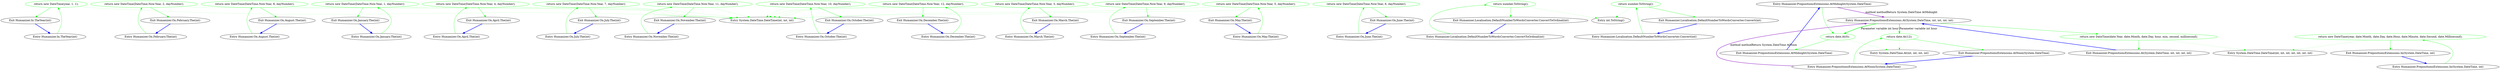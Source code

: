 digraph  {
d1 [label="return new DateTime(year, 1, 1);", span="12-12", cluster="Humanizer.In.TheYear(int)", color=green, community=0];
d0 [label="Entry Humanizer.In.TheYear(int)", span="10-10", cluster="Humanizer.In.TheYear(int)"];
d2 [label="Exit Humanizer.In.TheYear(int)", span="10-10", cluster="Humanizer.In.TheYear(int)"];
d3 [label="Entry System.DateTime.DateTime(int, int, int)", span="0-0", cluster="System.DateTime.DateTime(int, int, int)"];
m2_3 [label="Entry int.ToString()", span="0-0", cluster="int.ToString()", file="InTests.cs"];
m2_4 [label="Entry Humanizer.Localisation.DefaultNumberToWordsConverter.ConvertToOrdinal(int)", span="9-9", cluster="Humanizer.Localisation.DefaultNumberToWordsConverter.ConvertToOrdinal(int)", file="InTests.cs"];
m2_5 [label="return number.ToString();", span="11-11", cluster="Humanizer.Localisation.DefaultNumberToWordsConverter.ConvertToOrdinal(int)", color=green, community=0, file="InTests.cs"];
m2_6 [label="Exit Humanizer.Localisation.DefaultNumberToWordsConverter.ConvertToOrdinal(int)", span="9-9", cluster="Humanizer.Localisation.DefaultNumberToWordsConverter.ConvertToOrdinal(int)", file="InTests.cs"];
m2_0 [label="Entry Humanizer.Localisation.DefaultNumberToWordsConverter.Convert(int)", span="4-4", cluster="Humanizer.Localisation.DefaultNumberToWordsConverter.Convert(int)", file="InTests.cs"];
m2_1 [label="return number.ToString();", span="6-6", cluster="Humanizer.Localisation.DefaultNumberToWordsConverter.Convert(int)", color=green, community=0, file="InTests.cs"];
m2_2 [label="Exit Humanizer.Localisation.DefaultNumberToWordsConverter.Convert(int)", span="4-4", cluster="Humanizer.Localisation.DefaultNumberToWordsConverter.Convert(int)", file="InTests.cs"];
m5_4 [label="Entry Humanizer.On.February.The(int)", span="173-173", cluster="Humanizer.On.February.The(int)", file="On.Days.cs"];
m5_5 [label="return new DateTime(DateTime.Now.Year, 2, dayNumber);", span="175-175", cluster="Humanizer.On.February.The(int)", color=green, community=0, file="On.Days.cs"];
m5_6 [label="Exit Humanizer.On.February.The(int)", span="173-173", cluster="Humanizer.On.February.The(int)", file="On.Days.cs"];
m5_22 [label="Entry Humanizer.On.August.The(int)", span="1131-1131", cluster="Humanizer.On.August.The(int)", file="On.Days.cs"];
m5_23 [label="return new DateTime(DateTime.Now.Year, 8, dayNumber);", span="1133-1133", cluster="Humanizer.On.August.The(int)", color=green, community=0, file="On.Days.cs"];
m5_24 [label="Exit Humanizer.On.August.The(int)", span="1131-1131", cluster="Humanizer.On.August.The(int)", file="On.Days.cs"];
m5_0 [label="Entry Humanizer.On.January.The(int)", span="10-10", cluster="Humanizer.On.January.The(int)", file="On.Days.cs"];
m5_1 [label="return new DateTime(DateTime.Now.Year, 1, dayNumber);", span="12-12", cluster="Humanizer.On.January.The(int)", color=green, community=0, file="On.Days.cs"];
m5_2 [label="Exit Humanizer.On.January.The(int)", span="10-10", cluster="Humanizer.On.January.The(int)", file="On.Days.cs"];
m5_10 [label="Entry Humanizer.On.April.The(int)", span="489-489", cluster="Humanizer.On.April.The(int)", file="On.Days.cs"];
m5_11 [label="return new DateTime(DateTime.Now.Year, 4, dayNumber);", span="491-491", cluster="Humanizer.On.April.The(int)", color=green, community=0, file="On.Days.cs"];
m5_12 [label="Exit Humanizer.On.April.The(int)", span="489-489", cluster="Humanizer.On.April.The(int)", file="On.Days.cs"];
m5_19 [label="Entry Humanizer.On.July.The(int)", span="968-968", cluster="Humanizer.On.July.The(int)", file="On.Days.cs"];
m5_20 [label="return new DateTime(DateTime.Now.Year, 7, dayNumber);", span="970-970", cluster="Humanizer.On.July.The(int)", color=green, community=0, file="On.Days.cs"];
m5_21 [label="Exit Humanizer.On.July.The(int)", span="968-968", cluster="Humanizer.On.July.The(int)", file="On.Days.cs"];
m5_31 [label="Entry Humanizer.On.November.The(int)", span="1615-1615", cluster="Humanizer.On.November.The(int)", file="On.Days.cs"];
m5_32 [label="return new DateTime(DateTime.Now.Year, 11, dayNumber);", span="1617-1617", cluster="Humanizer.On.November.The(int)", color=green, community=0, file="On.Days.cs"];
m5_33 [label="Exit Humanizer.On.November.The(int)", span="1615-1615", cluster="Humanizer.On.November.The(int)", file="On.Days.cs"];
m5_28 [label="Entry Humanizer.On.October.The(int)", span="1452-1452", cluster="Humanizer.On.October.The(int)", file="On.Days.cs"];
m5_29 [label="return new DateTime(DateTime.Now.Year, 10, dayNumber);", span="1454-1454", cluster="Humanizer.On.October.The(int)", color=green, community=0, file="On.Days.cs"];
m5_30 [label="Exit Humanizer.On.October.The(int)", span="1452-1452", cluster="Humanizer.On.October.The(int)", file="On.Days.cs"];
m5_34 [label="Entry Humanizer.On.December.The(int)", span="1773-1773", cluster="Humanizer.On.December.The(int)", file="On.Days.cs"];
m5_35 [label="return new DateTime(DateTime.Now.Year, 12, dayNumber);", span="1775-1775", cluster="Humanizer.On.December.The(int)", color=green, community=0, file="On.Days.cs"];
m5_36 [label="Exit Humanizer.On.December.The(int)", span="1773-1773", cluster="Humanizer.On.December.The(int)", file="On.Days.cs"];
m5_7 [label="Entry Humanizer.On.March.The(int)", span="326-326", cluster="Humanizer.On.March.The(int)", file="On.Days.cs"];
m5_8 [label="return new DateTime(DateTime.Now.Year, 3, dayNumber);", span="328-328", cluster="Humanizer.On.March.The(int)", color=green, community=0, file="On.Days.cs"];
m5_9 [label="Exit Humanizer.On.March.The(int)", span="326-326", cluster="Humanizer.On.March.The(int)", file="On.Days.cs"];
m5_25 [label="Entry Humanizer.On.September.The(int)", span="1294-1294", cluster="Humanizer.On.September.The(int)", file="On.Days.cs"];
m5_26 [label="return new DateTime(DateTime.Now.Year, 9, dayNumber);", span="1296-1296", cluster="Humanizer.On.September.The(int)", color=green, community=0, file="On.Days.cs"];
m5_27 [label="Exit Humanizer.On.September.The(int)", span="1294-1294", cluster="Humanizer.On.September.The(int)", file="On.Days.cs"];
m5_13 [label="Entry Humanizer.On.May.The(int)", span="647-647", cluster="Humanizer.On.May.The(int)", file="On.Days.cs"];
m5_14 [label="return new DateTime(DateTime.Now.Year, 5, dayNumber);", span="649-649", cluster="Humanizer.On.May.The(int)", color=green, community=0, file="On.Days.cs"];
m5_15 [label="Exit Humanizer.On.May.The(int)", span="647-647", cluster="Humanizer.On.May.The(int)", file="On.Days.cs"];
m5_16 [label="Entry Humanizer.On.June.The(int)", span="810-810", cluster="Humanizer.On.June.The(int)", file="On.Days.cs"];
m5_17 [label="return new DateTime(DateTime.Now.Year, 6, dayNumber);", span="812-812", cluster="Humanizer.On.June.The(int)", color=green, community=0, file="On.Days.cs"];
m5_18 [label="Exit Humanizer.On.June.The(int)", span="810-810", cluster="Humanizer.On.June.The(int)", file="On.Days.cs"];
m7_4 [label="Entry Humanizer.PrepositionsExtensions.AtMidnight(System.DateTime)", span="15-15", cluster="Humanizer.PrepositionsExtensions.AtMidnight(System.DateTime)", file="PrepositionsExtensions.cs"];
m7_5 [label="return date.At(0);", span="17-17", cluster="Humanizer.PrepositionsExtensions.AtMidnight(System.DateTime)", color=green, community=0, file="PrepositionsExtensions.cs"];
m7_6 [label="Exit Humanizer.PrepositionsExtensions.AtMidnight(System.DateTime)", span="15-15", cluster="Humanizer.PrepositionsExtensions.AtMidnight(System.DateTime)", file="PrepositionsExtensions.cs"];
m7_8 [label="Entry Humanizer.PrepositionsExtensions.AtNoon(System.DateTime)", span="25-25", cluster="Humanizer.PrepositionsExtensions.AtNoon(System.DateTime)", file="PrepositionsExtensions.cs"];
m7_9 [label="return date.At(12);", span="27-27", cluster="Humanizer.PrepositionsExtensions.AtNoon(System.DateTime)", color=green, community=0, file="PrepositionsExtensions.cs"];
m7_10 [label="Exit Humanizer.PrepositionsExtensions.AtNoon(System.DateTime)", span="25-25", cluster="Humanizer.PrepositionsExtensions.AtNoon(System.DateTime)", file="PrepositionsExtensions.cs"];
m7_7 [label="Entry System.DateTime.At(int, int, int, int)", span="5-5", cluster="System.DateTime.At(int, int, int, int)", file="PrepositionsExtensions.cs"];
m7_0 [label="Entry Humanizer.PrepositionsExtensions.At(System.DateTime, int, int, int, int)", span="5-5", cluster="Humanizer.PrepositionsExtensions.At(System.DateTime, int, int, int, int)", file="PrepositionsExtensions.cs"];
m7_1 [label="return new DateTime(date.Year, date.Month, date.Day, hour, min, second, millisecond);", span="7-7", cluster="Humanizer.PrepositionsExtensions.At(System.DateTime, int, int, int, int)", color=green, community=0, file="PrepositionsExtensions.cs"];
m7_2 [label="Exit Humanizer.PrepositionsExtensions.At(System.DateTime, int, int, int, int)", span="5-5", cluster="Humanizer.PrepositionsExtensions.At(System.DateTime, int, int, int, int)", file="PrepositionsExtensions.cs"];
m7_11 [label="Entry Humanizer.PrepositionsExtensions.In(System.DateTime, int)", span="36-36", cluster="Humanizer.PrepositionsExtensions.In(System.DateTime, int)", file="PrepositionsExtensions.cs"];
m7_12 [label="return new DateTime(year, date.Month, date.Day, date.Hour, date.Minute, date.Second, date.Millisecond);", span="38-38", cluster="Humanizer.PrepositionsExtensions.In(System.DateTime, int)", color=green, community=0, file="PrepositionsExtensions.cs"];
m7_13 [label="Exit Humanizer.PrepositionsExtensions.In(System.DateTime, int)", span="36-36", cluster="Humanizer.PrepositionsExtensions.In(System.DateTime, int)", file="PrepositionsExtensions.cs"];
m7_3 [label="Entry System.DateTime.DateTime(int, int, int, int, int, int, int)", span="0-0", cluster="System.DateTime.DateTime(int, int, int, int, int, int, int)", file="PrepositionsExtensions.cs"];
d1 -> d2  [key=0, style=solid, color=green];
d1 -> d3  [key=2, style=dotted, color=green];
d0 -> d1  [key=0, style=solid, color=green];
d2 -> d0  [key=0, style=bold, color=blue];
m2_4 -> m2_5  [key=0, style=solid, color=green];
m2_5 -> m2_6  [key=0, style=solid, color=green];
m2_5 -> m2_3  [key=2, style=dotted, color=green];
m2_6 -> m2_4  [key=0, style=bold, color=blue];
m2_0 -> m2_1  [key=0, style=solid, color=green];
m2_1 -> m2_2  [key=0, style=solid, color=green];
m2_1 -> m2_3  [key=2, style=dotted, color=green];
m2_2 -> m2_0  [key=0, style=bold, color=blue];
m5_4 -> m5_5  [key=0, style=solid, color=green];
m5_5 -> m5_6  [key=0, style=solid, color=green];
m5_5 -> d3  [key=2, style=dotted, color=green];
m5_6 -> m5_4  [key=0, style=bold, color=blue];
m5_22 -> m5_23  [key=0, style=solid, color=green];
m5_23 -> m5_24  [key=0, style=solid, color=green];
m5_23 -> d3  [key=2, style=dotted, color=green];
m5_24 -> m5_22  [key=0, style=bold, color=blue];
m5_0 -> m5_1  [key=0, style=solid, color=green];
m5_1 -> m5_2  [key=0, style=solid, color=green];
m5_1 -> d3  [key=2, style=dotted, color=green];
m5_2 -> m5_0  [key=0, style=bold, color=blue];
m5_10 -> m5_11  [key=0, style=solid, color=green];
m5_11 -> m5_12  [key=0, style=solid, color=green];
m5_11 -> d3  [key=2, style=dotted, color=green];
m5_12 -> m5_10  [key=0, style=bold, color=blue];
m5_19 -> m5_20  [key=0, style=solid, color=green];
m5_20 -> m5_21  [key=0, style=solid, color=green];
m5_20 -> d3  [key=2, style=dotted, color=green];
m5_21 -> m5_19  [key=0, style=bold, color=blue];
m5_31 -> m5_32  [key=0, style=solid, color=green];
m5_32 -> m5_33  [key=0, style=solid, color=green];
m5_32 -> d3  [key=2, style=dotted, color=green];
m5_33 -> m5_31  [key=0, style=bold, color=blue];
m5_28 -> m5_29  [key=0, style=solid, color=green];
m5_29 -> m5_30  [key=0, style=solid, color=green];
m5_29 -> d3  [key=2, style=dotted, color=green];
m5_30 -> m5_28  [key=0, style=bold, color=blue];
m5_34 -> m5_35  [key=0, style=solid, color=green];
m5_35 -> m5_36  [key=0, style=solid, color=green];
m5_35 -> d3  [key=2, style=dotted, color=green];
m5_36 -> m5_34  [key=0, style=bold, color=blue];
m5_7 -> m5_8  [key=0, style=solid, color=green];
m5_8 -> m5_9  [key=0, style=solid, color=green];
m5_8 -> d3  [key=2, style=dotted, color=green];
m5_9 -> m5_7  [key=0, style=bold, color=blue];
m5_25 -> m5_26  [key=0, style=solid, color=green];
m5_26 -> m5_27  [key=0, style=solid, color=green];
m5_26 -> d3  [key=2, style=dotted, color=green];
m5_27 -> m5_25  [key=0, style=bold, color=blue];
m5_13 -> m5_14  [key=0, style=solid, color=green];
m5_14 -> m5_15  [key=0, style=solid, color=green];
m5_14 -> d3  [key=2, style=dotted, color=green];
m5_15 -> m5_13  [key=0, style=bold, color=blue];
m5_16 -> m5_17  [key=0, style=solid, color=green];
m5_17 -> m5_18  [key=0, style=solid, color=green];
m5_17 -> d3  [key=2, style=dotted, color=green];
m5_18 -> m5_16  [key=0, style=bold, color=blue];
m7_4 -> m7_5  [key=0, style=solid, color=green];
m7_4 -> m7_0  [key=3, color=darkorchid, style=bold, label="method methodReturn System.DateTime AtMidnight"];
m7_5 -> m7_6  [key=0, style=solid, color=green];
m7_5 -> m7_7  [key=2, style=dotted, color=green];
m7_6 -> m7_4  [key=0, style=bold, color=blue];
m7_8 -> m7_9  [key=0, style=solid, color=green];
m7_8 -> m7_0  [key=3, color=darkorchid, style=bold, label="method methodReturn System.DateTime AtNoon"];
m7_9 -> m7_10  [key=0, style=solid, color=green];
m7_9 -> m7_7  [key=2, style=dotted, color=green];
m7_10 -> m7_8  [key=0, style=bold, color=blue];
m7_0 -> m7_1  [key=0, style=solid, color=green];
m7_0 -> m7_5  [key=3, color=green, style=bold, label="Parameter variable int hour"];
m7_0 -> m7_9  [key=3, color=green, style=bold, label="Parameter variable int hour"];
m7_1 -> m7_2  [key=0, style=solid, color=green];
m7_1 -> m7_3  [key=2, style=dotted, color=green];
m7_2 -> m7_0  [key=0, style=bold, color=blue];
m7_11 -> m7_12  [key=0, style=solid, color=green];
m7_12 -> m7_13  [key=0, style=solid, color=green];
m7_12 -> m7_3  [key=2, style=dotted, color=green];
m7_13 -> m7_11  [key=0, style=bold, color=blue];
}

